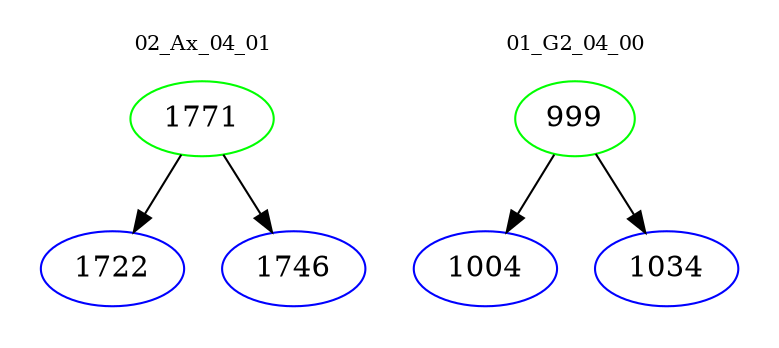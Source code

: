digraph{
subgraph cluster_0 {
color = white
label = "02_Ax_04_01";
fontsize=10;
T0_1771 [label="1771", color="green"]
T0_1771 -> T0_1722 [color="black"]
T0_1722 [label="1722", color="blue"]
T0_1771 -> T0_1746 [color="black"]
T0_1746 [label="1746", color="blue"]
}
subgraph cluster_1 {
color = white
label = "01_G2_04_00";
fontsize=10;
T1_999 [label="999", color="green"]
T1_999 -> T1_1004 [color="black"]
T1_1004 [label="1004", color="blue"]
T1_999 -> T1_1034 [color="black"]
T1_1034 [label="1034", color="blue"]
}
}
